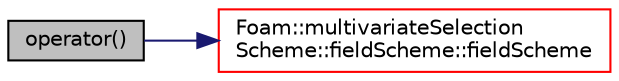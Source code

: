 digraph "operator()"
{
  bgcolor="transparent";
  edge [fontname="Helvetica",fontsize="10",labelfontname="Helvetica",labelfontsize="10"];
  node [fontname="Helvetica",fontsize="10",shape=record];
  rankdir="LR";
  Node1 [label="operator()",height=0.2,width=0.4,color="black", fillcolor="grey75", style="filled", fontcolor="black"];
  Node1 -> Node2 [color="midnightblue",fontsize="10",style="solid",fontname="Helvetica"];
  Node2 [label="Foam::multivariateSelection\lScheme::fieldScheme::fieldScheme",height=0.2,width=0.4,color="red",URL="$a00778.html#afd8ded0d3a0046bd2c2b996a2fc20319"];
}
